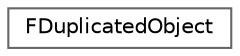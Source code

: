 digraph "Graphical Class Hierarchy"
{
 // INTERACTIVE_SVG=YES
 // LATEX_PDF_SIZE
  bgcolor="transparent";
  edge [fontname=Helvetica,fontsize=10,labelfontname=Helvetica,labelfontsize=10];
  node [fontname=Helvetica,fontsize=10,shape=box,height=0.2,width=0.4];
  rankdir="LR";
  Node0 [id="Node000000",label="FDuplicatedObject",height=0.2,width=0.4,color="grey40", fillcolor="white", style="filled",URL="$d9/db3/structFDuplicatedObject.html",tooltip="Information about a duplicated object For use with a dense object annotation."];
}
